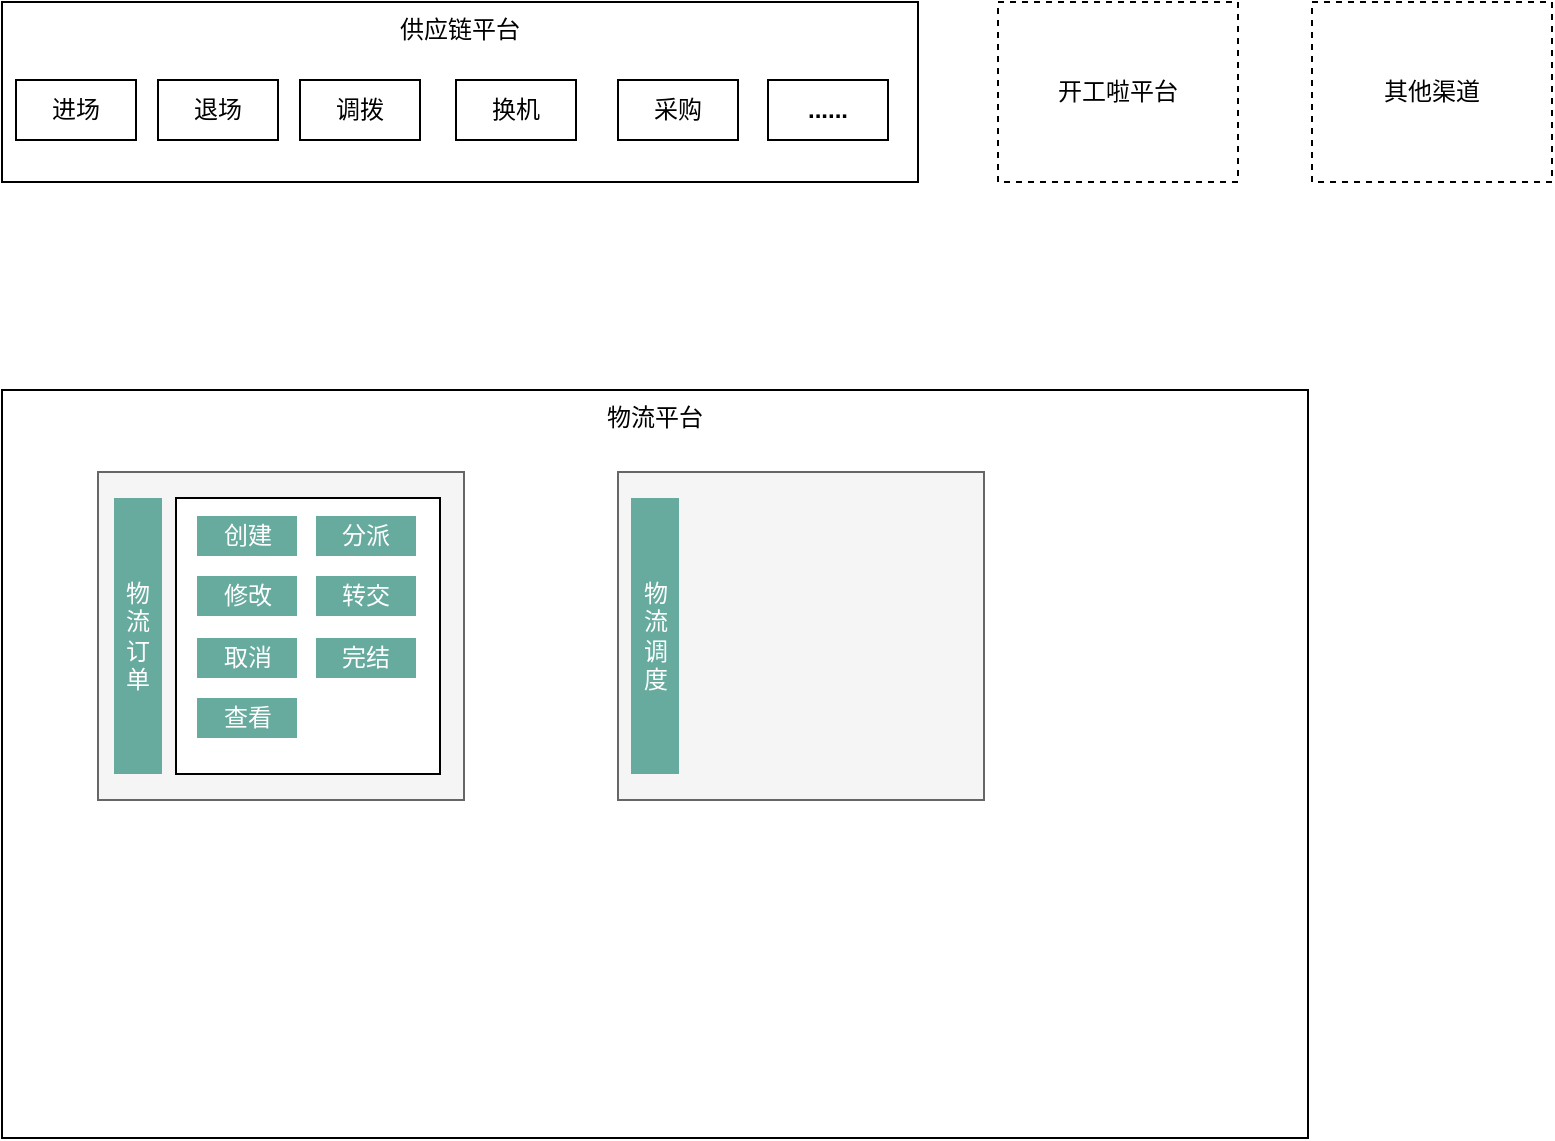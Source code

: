 <mxfile version="20.3.0" type="github">
  <diagram id="WJOXv00hVuy9kRLdBPcV" name="Page-1">
    <mxGraphModel dx="1016" dy="569" grid="0" gridSize="10" guides="1" tooltips="1" connect="1" arrows="1" fold="1" page="1" pageScale="1" pageWidth="827" pageHeight="1169" math="0" shadow="0">
      <root>
        <mxCell id="0" />
        <mxCell id="1" parent="0" />
        <mxCell id="8NXl82Xmxk2-i6Ix3Uvn-1" value="物流平台" style="rounded=0;whiteSpace=wrap;html=1;align=center;verticalAlign=top;" vertex="1" parent="1">
          <mxGeometry x="17" y="274" width="653" height="374" as="geometry" />
        </mxCell>
        <mxCell id="8NXl82Xmxk2-i6Ix3Uvn-3" value="" style="rounded=0;whiteSpace=wrap;html=1;strokeColor=#666666;fillColor=#f5f5f5;fontColor=#333333;" vertex="1" parent="1">
          <mxGeometry x="65" y="315" width="183" height="164" as="geometry" />
        </mxCell>
        <mxCell id="8NXl82Xmxk2-i6Ix3Uvn-6" value="供应链平台" style="rounded=0;whiteSpace=wrap;html=1;strokeColor=#000000;fillColor=#FFFFFF;verticalAlign=top;" vertex="1" parent="1">
          <mxGeometry x="17" y="80" width="458" height="90" as="geometry" />
        </mxCell>
        <mxCell id="8NXl82Xmxk2-i6Ix3Uvn-7" value="开工啦平台" style="rounded=0;whiteSpace=wrap;html=1;strokeColor=#000000;fillColor=#FFFFFF;dashed=1;" vertex="1" parent="1">
          <mxGeometry x="515" y="80" width="120" height="90" as="geometry" />
        </mxCell>
        <mxCell id="8NXl82Xmxk2-i6Ix3Uvn-8" value="其他渠道" style="rounded=0;whiteSpace=wrap;html=1;strokeColor=#000000;fillColor=#FFFFFF;dashed=1;" vertex="1" parent="1">
          <mxGeometry x="672" y="80" width="120" height="90" as="geometry" />
        </mxCell>
        <mxCell id="8NXl82Xmxk2-i6Ix3Uvn-9" value="进场" style="rounded=0;whiteSpace=wrap;html=1;strokeColor=#000000;fillColor=#FFFFFF;" vertex="1" parent="1">
          <mxGeometry x="24" y="119" width="60" height="30" as="geometry" />
        </mxCell>
        <mxCell id="8NXl82Xmxk2-i6Ix3Uvn-10" value="退场" style="rounded=0;whiteSpace=wrap;html=1;strokeColor=#000000;fillColor=#FFFFFF;" vertex="1" parent="1">
          <mxGeometry x="95" y="119" width="60" height="30" as="geometry" />
        </mxCell>
        <mxCell id="8NXl82Xmxk2-i6Ix3Uvn-11" value="调拨" style="rounded=0;whiteSpace=wrap;html=1;strokeColor=#000000;fillColor=#FFFFFF;" vertex="1" parent="1">
          <mxGeometry x="166" y="119" width="60" height="30" as="geometry" />
        </mxCell>
        <mxCell id="8NXl82Xmxk2-i6Ix3Uvn-12" value="换机" style="rounded=0;whiteSpace=wrap;html=1;strokeColor=#000000;fillColor=#FFFFFF;" vertex="1" parent="1">
          <mxGeometry x="244" y="119" width="60" height="30" as="geometry" />
        </mxCell>
        <mxCell id="8NXl82Xmxk2-i6Ix3Uvn-13" value="采购" style="rounded=0;whiteSpace=wrap;html=1;strokeColor=#000000;fillColor=#FFFFFF;" vertex="1" parent="1">
          <mxGeometry x="325" y="119" width="60" height="30" as="geometry" />
        </mxCell>
        <mxCell id="8NXl82Xmxk2-i6Ix3Uvn-14" value="&lt;b&gt;......&lt;/b&gt;" style="rounded=0;whiteSpace=wrap;html=1;strokeColor=#000000;fillColor=#FFFFFF;" vertex="1" parent="1">
          <mxGeometry x="400" y="119" width="60" height="30" as="geometry" />
        </mxCell>
        <mxCell id="8NXl82Xmxk2-i6Ix3Uvn-17" value="物流订单" style="rounded=0;whiteSpace=wrap;html=1;strokeColor=none;fillColor=#67AB9F;fontColor=#ffffff;" vertex="1" parent="1">
          <mxGeometry x="73" y="328" width="24" height="138" as="geometry" />
        </mxCell>
        <mxCell id="8NXl82Xmxk2-i6Ix3Uvn-18" value="" style="rounded=0;whiteSpace=wrap;html=1;" vertex="1" parent="1">
          <mxGeometry x="104" y="328" width="132" height="138" as="geometry" />
        </mxCell>
        <mxCell id="8NXl82Xmxk2-i6Ix3Uvn-19" value="创建" style="rounded=0;whiteSpace=wrap;html=1;strokeColor=none;fillColor=#67AB9F;fontColor=#ffffff;" vertex="1" parent="1">
          <mxGeometry x="114.5" y="337" width="50" height="20" as="geometry" />
        </mxCell>
        <mxCell id="8NXl82Xmxk2-i6Ix3Uvn-20" value="修改" style="rounded=0;whiteSpace=wrap;html=1;strokeColor=none;fillColor=#67AB9F;fontColor=#ffffff;" vertex="1" parent="1">
          <mxGeometry x="114.5" y="367" width="50" height="20" as="geometry" />
        </mxCell>
        <mxCell id="8NXl82Xmxk2-i6Ix3Uvn-21" value="取消" style="rounded=0;whiteSpace=wrap;html=1;strokeColor=none;fillColor=#67AB9F;fontColor=#ffffff;" vertex="1" parent="1">
          <mxGeometry x="114.5" y="398" width="50" height="20" as="geometry" />
        </mxCell>
        <mxCell id="8NXl82Xmxk2-i6Ix3Uvn-22" value="查看" style="rounded=0;whiteSpace=wrap;html=1;strokeColor=none;fillColor=#67AB9F;fontColor=#ffffff;" vertex="1" parent="1">
          <mxGeometry x="114.5" y="428" width="50" height="20" as="geometry" />
        </mxCell>
        <mxCell id="8NXl82Xmxk2-i6Ix3Uvn-23" value="分派" style="rounded=0;whiteSpace=wrap;html=1;strokeColor=none;fillColor=#67AB9F;fontColor=#ffffff;" vertex="1" parent="1">
          <mxGeometry x="174" y="337" width="50" height="20" as="geometry" />
        </mxCell>
        <mxCell id="8NXl82Xmxk2-i6Ix3Uvn-24" value="转交" style="rounded=0;whiteSpace=wrap;html=1;strokeColor=none;fillColor=#67AB9F;fontColor=#ffffff;" vertex="1" parent="1">
          <mxGeometry x="174" y="367" width="50" height="20" as="geometry" />
        </mxCell>
        <mxCell id="8NXl82Xmxk2-i6Ix3Uvn-25" value="完结" style="rounded=0;whiteSpace=wrap;html=1;strokeColor=none;fillColor=#67AB9F;fontColor=#ffffff;" vertex="1" parent="1">
          <mxGeometry x="174" y="398" width="50" height="20" as="geometry" />
        </mxCell>
        <mxCell id="8NXl82Xmxk2-i6Ix3Uvn-26" value="" style="rounded=0;whiteSpace=wrap;html=1;strokeColor=#666666;fillColor=#f5f5f5;fontColor=#333333;" vertex="1" parent="1">
          <mxGeometry x="325" y="315" width="183" height="164" as="geometry" />
        </mxCell>
        <mxCell id="8NXl82Xmxk2-i6Ix3Uvn-27" value="物流调度" style="rounded=0;whiteSpace=wrap;html=1;strokeColor=none;fillColor=#67AB9F;fontColor=#ffffff;" vertex="1" parent="1">
          <mxGeometry x="331.5" y="328" width="24" height="138" as="geometry" />
        </mxCell>
      </root>
    </mxGraphModel>
  </diagram>
</mxfile>
